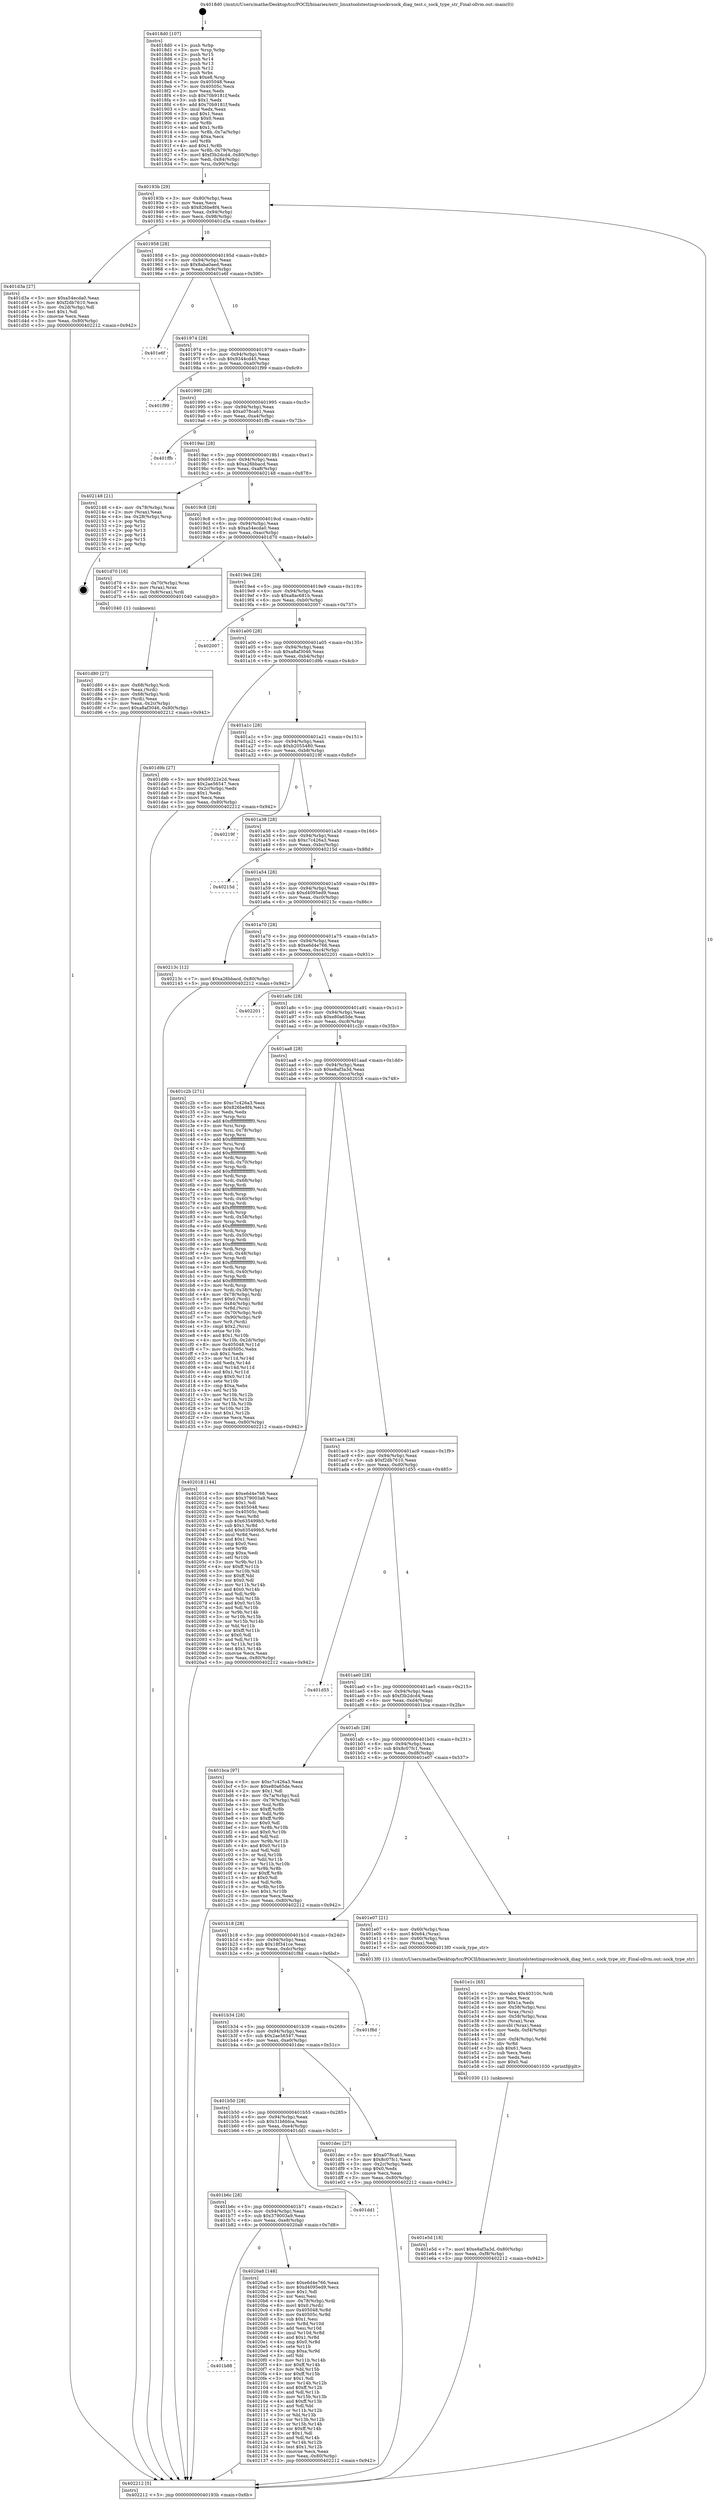digraph "0x4018d0" {
  label = "0x4018d0 (/mnt/c/Users/mathe/Desktop/tcc/POCII/binaries/extr_linuxtoolstestingvsockvsock_diag_test.c_sock_type_str_Final-ollvm.out::main(0))"
  labelloc = "t"
  node[shape=record]

  Entry [label="",width=0.3,height=0.3,shape=circle,fillcolor=black,style=filled]
  "0x40193b" [label="{
     0x40193b [29]\l
     | [instrs]\l
     &nbsp;&nbsp;0x40193b \<+3\>: mov -0x80(%rbp),%eax\l
     &nbsp;&nbsp;0x40193e \<+2\>: mov %eax,%ecx\l
     &nbsp;&nbsp;0x401940 \<+6\>: sub $0x826be8f4,%ecx\l
     &nbsp;&nbsp;0x401946 \<+6\>: mov %eax,-0x94(%rbp)\l
     &nbsp;&nbsp;0x40194c \<+6\>: mov %ecx,-0x98(%rbp)\l
     &nbsp;&nbsp;0x401952 \<+6\>: je 0000000000401d3a \<main+0x46a\>\l
  }"]
  "0x401d3a" [label="{
     0x401d3a [27]\l
     | [instrs]\l
     &nbsp;&nbsp;0x401d3a \<+5\>: mov $0xa54ecda0,%eax\l
     &nbsp;&nbsp;0x401d3f \<+5\>: mov $0xf2db7610,%ecx\l
     &nbsp;&nbsp;0x401d44 \<+3\>: mov -0x2d(%rbp),%dl\l
     &nbsp;&nbsp;0x401d47 \<+3\>: test $0x1,%dl\l
     &nbsp;&nbsp;0x401d4a \<+3\>: cmovne %ecx,%eax\l
     &nbsp;&nbsp;0x401d4d \<+3\>: mov %eax,-0x80(%rbp)\l
     &nbsp;&nbsp;0x401d50 \<+5\>: jmp 0000000000402212 \<main+0x942\>\l
  }"]
  "0x401958" [label="{
     0x401958 [28]\l
     | [instrs]\l
     &nbsp;&nbsp;0x401958 \<+5\>: jmp 000000000040195d \<main+0x8d\>\l
     &nbsp;&nbsp;0x40195d \<+6\>: mov -0x94(%rbp),%eax\l
     &nbsp;&nbsp;0x401963 \<+5\>: sub $0x8aba0aed,%eax\l
     &nbsp;&nbsp;0x401968 \<+6\>: mov %eax,-0x9c(%rbp)\l
     &nbsp;&nbsp;0x40196e \<+6\>: je 0000000000401e6f \<main+0x59f\>\l
  }"]
  Exit [label="",width=0.3,height=0.3,shape=circle,fillcolor=black,style=filled,peripheries=2]
  "0x401e6f" [label="{
     0x401e6f\l
  }", style=dashed]
  "0x401974" [label="{
     0x401974 [28]\l
     | [instrs]\l
     &nbsp;&nbsp;0x401974 \<+5\>: jmp 0000000000401979 \<main+0xa9\>\l
     &nbsp;&nbsp;0x401979 \<+6\>: mov -0x94(%rbp),%eax\l
     &nbsp;&nbsp;0x40197f \<+5\>: sub $0x9344cd45,%eax\l
     &nbsp;&nbsp;0x401984 \<+6\>: mov %eax,-0xa0(%rbp)\l
     &nbsp;&nbsp;0x40198a \<+6\>: je 0000000000401f99 \<main+0x6c9\>\l
  }"]
  "0x401b88" [label="{
     0x401b88\l
  }", style=dashed]
  "0x401f99" [label="{
     0x401f99\l
  }", style=dashed]
  "0x401990" [label="{
     0x401990 [28]\l
     | [instrs]\l
     &nbsp;&nbsp;0x401990 \<+5\>: jmp 0000000000401995 \<main+0xc5\>\l
     &nbsp;&nbsp;0x401995 \<+6\>: mov -0x94(%rbp),%eax\l
     &nbsp;&nbsp;0x40199b \<+5\>: sub $0xa078ca61,%eax\l
     &nbsp;&nbsp;0x4019a0 \<+6\>: mov %eax,-0xa4(%rbp)\l
     &nbsp;&nbsp;0x4019a6 \<+6\>: je 0000000000401ffb \<main+0x72b\>\l
  }"]
  "0x4020a8" [label="{
     0x4020a8 [148]\l
     | [instrs]\l
     &nbsp;&nbsp;0x4020a8 \<+5\>: mov $0xe6d4e766,%eax\l
     &nbsp;&nbsp;0x4020ad \<+5\>: mov $0xd4095ed9,%ecx\l
     &nbsp;&nbsp;0x4020b2 \<+2\>: mov $0x1,%dl\l
     &nbsp;&nbsp;0x4020b4 \<+2\>: xor %esi,%esi\l
     &nbsp;&nbsp;0x4020b6 \<+4\>: mov -0x78(%rbp),%rdi\l
     &nbsp;&nbsp;0x4020ba \<+6\>: movl $0x0,(%rdi)\l
     &nbsp;&nbsp;0x4020c0 \<+8\>: mov 0x405048,%r8d\l
     &nbsp;&nbsp;0x4020c8 \<+8\>: mov 0x40505c,%r9d\l
     &nbsp;&nbsp;0x4020d0 \<+3\>: sub $0x1,%esi\l
     &nbsp;&nbsp;0x4020d3 \<+3\>: mov %r8d,%r10d\l
     &nbsp;&nbsp;0x4020d6 \<+3\>: add %esi,%r10d\l
     &nbsp;&nbsp;0x4020d9 \<+4\>: imul %r10d,%r8d\l
     &nbsp;&nbsp;0x4020dd \<+4\>: and $0x1,%r8d\l
     &nbsp;&nbsp;0x4020e1 \<+4\>: cmp $0x0,%r8d\l
     &nbsp;&nbsp;0x4020e5 \<+4\>: sete %r11b\l
     &nbsp;&nbsp;0x4020e9 \<+4\>: cmp $0xa,%r9d\l
     &nbsp;&nbsp;0x4020ed \<+3\>: setl %bl\l
     &nbsp;&nbsp;0x4020f0 \<+3\>: mov %r11b,%r14b\l
     &nbsp;&nbsp;0x4020f3 \<+4\>: xor $0xff,%r14b\l
     &nbsp;&nbsp;0x4020f7 \<+3\>: mov %bl,%r15b\l
     &nbsp;&nbsp;0x4020fa \<+4\>: xor $0xff,%r15b\l
     &nbsp;&nbsp;0x4020fe \<+3\>: xor $0x1,%dl\l
     &nbsp;&nbsp;0x402101 \<+3\>: mov %r14b,%r12b\l
     &nbsp;&nbsp;0x402104 \<+4\>: and $0xff,%r12b\l
     &nbsp;&nbsp;0x402108 \<+3\>: and %dl,%r11b\l
     &nbsp;&nbsp;0x40210b \<+3\>: mov %r15b,%r13b\l
     &nbsp;&nbsp;0x40210e \<+4\>: and $0xff,%r13b\l
     &nbsp;&nbsp;0x402112 \<+2\>: and %dl,%bl\l
     &nbsp;&nbsp;0x402114 \<+3\>: or %r11b,%r12b\l
     &nbsp;&nbsp;0x402117 \<+3\>: or %bl,%r13b\l
     &nbsp;&nbsp;0x40211a \<+3\>: xor %r13b,%r12b\l
     &nbsp;&nbsp;0x40211d \<+3\>: or %r15b,%r14b\l
     &nbsp;&nbsp;0x402120 \<+4\>: xor $0xff,%r14b\l
     &nbsp;&nbsp;0x402124 \<+3\>: or $0x1,%dl\l
     &nbsp;&nbsp;0x402127 \<+3\>: and %dl,%r14b\l
     &nbsp;&nbsp;0x40212a \<+3\>: or %r14b,%r12b\l
     &nbsp;&nbsp;0x40212d \<+4\>: test $0x1,%r12b\l
     &nbsp;&nbsp;0x402131 \<+3\>: cmovne %ecx,%eax\l
     &nbsp;&nbsp;0x402134 \<+3\>: mov %eax,-0x80(%rbp)\l
     &nbsp;&nbsp;0x402137 \<+5\>: jmp 0000000000402212 \<main+0x942\>\l
  }"]
  "0x401ffb" [label="{
     0x401ffb\l
  }", style=dashed]
  "0x4019ac" [label="{
     0x4019ac [28]\l
     | [instrs]\l
     &nbsp;&nbsp;0x4019ac \<+5\>: jmp 00000000004019b1 \<main+0xe1\>\l
     &nbsp;&nbsp;0x4019b1 \<+6\>: mov -0x94(%rbp),%eax\l
     &nbsp;&nbsp;0x4019b7 \<+5\>: sub $0xa26bbacd,%eax\l
     &nbsp;&nbsp;0x4019bc \<+6\>: mov %eax,-0xa8(%rbp)\l
     &nbsp;&nbsp;0x4019c2 \<+6\>: je 0000000000402148 \<main+0x878\>\l
  }"]
  "0x401b6c" [label="{
     0x401b6c [28]\l
     | [instrs]\l
     &nbsp;&nbsp;0x401b6c \<+5\>: jmp 0000000000401b71 \<main+0x2a1\>\l
     &nbsp;&nbsp;0x401b71 \<+6\>: mov -0x94(%rbp),%eax\l
     &nbsp;&nbsp;0x401b77 \<+5\>: sub $0x379003a9,%eax\l
     &nbsp;&nbsp;0x401b7c \<+6\>: mov %eax,-0xe8(%rbp)\l
     &nbsp;&nbsp;0x401b82 \<+6\>: je 00000000004020a8 \<main+0x7d8\>\l
  }"]
  "0x402148" [label="{
     0x402148 [21]\l
     | [instrs]\l
     &nbsp;&nbsp;0x402148 \<+4\>: mov -0x78(%rbp),%rax\l
     &nbsp;&nbsp;0x40214c \<+2\>: mov (%rax),%eax\l
     &nbsp;&nbsp;0x40214e \<+4\>: lea -0x28(%rbp),%rsp\l
     &nbsp;&nbsp;0x402152 \<+1\>: pop %rbx\l
     &nbsp;&nbsp;0x402153 \<+2\>: pop %r12\l
     &nbsp;&nbsp;0x402155 \<+2\>: pop %r13\l
     &nbsp;&nbsp;0x402157 \<+2\>: pop %r14\l
     &nbsp;&nbsp;0x402159 \<+2\>: pop %r15\l
     &nbsp;&nbsp;0x40215b \<+1\>: pop %rbp\l
     &nbsp;&nbsp;0x40215c \<+1\>: ret\l
  }"]
  "0x4019c8" [label="{
     0x4019c8 [28]\l
     | [instrs]\l
     &nbsp;&nbsp;0x4019c8 \<+5\>: jmp 00000000004019cd \<main+0xfd\>\l
     &nbsp;&nbsp;0x4019cd \<+6\>: mov -0x94(%rbp),%eax\l
     &nbsp;&nbsp;0x4019d3 \<+5\>: sub $0xa54ecda0,%eax\l
     &nbsp;&nbsp;0x4019d8 \<+6\>: mov %eax,-0xac(%rbp)\l
     &nbsp;&nbsp;0x4019de \<+6\>: je 0000000000401d70 \<main+0x4a0\>\l
  }"]
  "0x401dd1" [label="{
     0x401dd1\l
  }", style=dashed]
  "0x401d70" [label="{
     0x401d70 [16]\l
     | [instrs]\l
     &nbsp;&nbsp;0x401d70 \<+4\>: mov -0x70(%rbp),%rax\l
     &nbsp;&nbsp;0x401d74 \<+3\>: mov (%rax),%rax\l
     &nbsp;&nbsp;0x401d77 \<+4\>: mov 0x8(%rax),%rdi\l
     &nbsp;&nbsp;0x401d7b \<+5\>: call 0000000000401040 \<atoi@plt\>\l
     | [calls]\l
     &nbsp;&nbsp;0x401040 \{1\} (unknown)\l
  }"]
  "0x4019e4" [label="{
     0x4019e4 [28]\l
     | [instrs]\l
     &nbsp;&nbsp;0x4019e4 \<+5\>: jmp 00000000004019e9 \<main+0x119\>\l
     &nbsp;&nbsp;0x4019e9 \<+6\>: mov -0x94(%rbp),%eax\l
     &nbsp;&nbsp;0x4019ef \<+5\>: sub $0xa8ac681b,%eax\l
     &nbsp;&nbsp;0x4019f4 \<+6\>: mov %eax,-0xb0(%rbp)\l
     &nbsp;&nbsp;0x4019fa \<+6\>: je 0000000000402007 \<main+0x737\>\l
  }"]
  "0x401e5d" [label="{
     0x401e5d [18]\l
     | [instrs]\l
     &nbsp;&nbsp;0x401e5d \<+7\>: movl $0xe8af3a3d,-0x80(%rbp)\l
     &nbsp;&nbsp;0x401e64 \<+6\>: mov %eax,-0xf8(%rbp)\l
     &nbsp;&nbsp;0x401e6a \<+5\>: jmp 0000000000402212 \<main+0x942\>\l
  }"]
  "0x402007" [label="{
     0x402007\l
  }", style=dashed]
  "0x401a00" [label="{
     0x401a00 [28]\l
     | [instrs]\l
     &nbsp;&nbsp;0x401a00 \<+5\>: jmp 0000000000401a05 \<main+0x135\>\l
     &nbsp;&nbsp;0x401a05 \<+6\>: mov -0x94(%rbp),%eax\l
     &nbsp;&nbsp;0x401a0b \<+5\>: sub $0xa8af3046,%eax\l
     &nbsp;&nbsp;0x401a10 \<+6\>: mov %eax,-0xb4(%rbp)\l
     &nbsp;&nbsp;0x401a16 \<+6\>: je 0000000000401d9b \<main+0x4cb\>\l
  }"]
  "0x401e1c" [label="{
     0x401e1c [65]\l
     | [instrs]\l
     &nbsp;&nbsp;0x401e1c \<+10\>: movabs $0x40310c,%rdi\l
     &nbsp;&nbsp;0x401e26 \<+2\>: xor %ecx,%ecx\l
     &nbsp;&nbsp;0x401e28 \<+5\>: mov $0x1a,%edx\l
     &nbsp;&nbsp;0x401e2d \<+4\>: mov -0x58(%rbp),%rsi\l
     &nbsp;&nbsp;0x401e31 \<+3\>: mov %rax,(%rsi)\l
     &nbsp;&nbsp;0x401e34 \<+4\>: mov -0x58(%rbp),%rax\l
     &nbsp;&nbsp;0x401e38 \<+3\>: mov (%rax),%rax\l
     &nbsp;&nbsp;0x401e3b \<+3\>: movsbl (%rax),%eax\l
     &nbsp;&nbsp;0x401e3e \<+6\>: mov %edx,-0xf4(%rbp)\l
     &nbsp;&nbsp;0x401e44 \<+1\>: cltd\l
     &nbsp;&nbsp;0x401e45 \<+7\>: mov -0xf4(%rbp),%r8d\l
     &nbsp;&nbsp;0x401e4c \<+3\>: idiv %r8d\l
     &nbsp;&nbsp;0x401e4f \<+3\>: sub $0x61,%ecx\l
     &nbsp;&nbsp;0x401e52 \<+2\>: sub %ecx,%edx\l
     &nbsp;&nbsp;0x401e54 \<+2\>: mov %edx,%esi\l
     &nbsp;&nbsp;0x401e56 \<+2\>: mov $0x0,%al\l
     &nbsp;&nbsp;0x401e58 \<+5\>: call 0000000000401030 \<printf@plt\>\l
     | [calls]\l
     &nbsp;&nbsp;0x401030 \{1\} (unknown)\l
  }"]
  "0x401d9b" [label="{
     0x401d9b [27]\l
     | [instrs]\l
     &nbsp;&nbsp;0x401d9b \<+5\>: mov $0x69322e2d,%eax\l
     &nbsp;&nbsp;0x401da0 \<+5\>: mov $0x2ae56547,%ecx\l
     &nbsp;&nbsp;0x401da5 \<+3\>: mov -0x2c(%rbp),%edx\l
     &nbsp;&nbsp;0x401da8 \<+3\>: cmp $0x1,%edx\l
     &nbsp;&nbsp;0x401dab \<+3\>: cmovl %ecx,%eax\l
     &nbsp;&nbsp;0x401dae \<+3\>: mov %eax,-0x80(%rbp)\l
     &nbsp;&nbsp;0x401db1 \<+5\>: jmp 0000000000402212 \<main+0x942\>\l
  }"]
  "0x401a1c" [label="{
     0x401a1c [28]\l
     | [instrs]\l
     &nbsp;&nbsp;0x401a1c \<+5\>: jmp 0000000000401a21 \<main+0x151\>\l
     &nbsp;&nbsp;0x401a21 \<+6\>: mov -0x94(%rbp),%eax\l
     &nbsp;&nbsp;0x401a27 \<+5\>: sub $0xb2055480,%eax\l
     &nbsp;&nbsp;0x401a2c \<+6\>: mov %eax,-0xb8(%rbp)\l
     &nbsp;&nbsp;0x401a32 \<+6\>: je 000000000040219f \<main+0x8cf\>\l
  }"]
  "0x401b50" [label="{
     0x401b50 [28]\l
     | [instrs]\l
     &nbsp;&nbsp;0x401b50 \<+5\>: jmp 0000000000401b55 \<main+0x285\>\l
     &nbsp;&nbsp;0x401b55 \<+6\>: mov -0x94(%rbp),%eax\l
     &nbsp;&nbsp;0x401b5b \<+5\>: sub $0x31bfddca,%eax\l
     &nbsp;&nbsp;0x401b60 \<+6\>: mov %eax,-0xe4(%rbp)\l
     &nbsp;&nbsp;0x401b66 \<+6\>: je 0000000000401dd1 \<main+0x501\>\l
  }"]
  "0x40219f" [label="{
     0x40219f\l
  }", style=dashed]
  "0x401a38" [label="{
     0x401a38 [28]\l
     | [instrs]\l
     &nbsp;&nbsp;0x401a38 \<+5\>: jmp 0000000000401a3d \<main+0x16d\>\l
     &nbsp;&nbsp;0x401a3d \<+6\>: mov -0x94(%rbp),%eax\l
     &nbsp;&nbsp;0x401a43 \<+5\>: sub $0xc7c426a3,%eax\l
     &nbsp;&nbsp;0x401a48 \<+6\>: mov %eax,-0xbc(%rbp)\l
     &nbsp;&nbsp;0x401a4e \<+6\>: je 000000000040215d \<main+0x88d\>\l
  }"]
  "0x401dec" [label="{
     0x401dec [27]\l
     | [instrs]\l
     &nbsp;&nbsp;0x401dec \<+5\>: mov $0xa078ca61,%eax\l
     &nbsp;&nbsp;0x401df1 \<+5\>: mov $0x8c07fc1,%ecx\l
     &nbsp;&nbsp;0x401df6 \<+3\>: mov -0x2c(%rbp),%edx\l
     &nbsp;&nbsp;0x401df9 \<+3\>: cmp $0x0,%edx\l
     &nbsp;&nbsp;0x401dfc \<+3\>: cmove %ecx,%eax\l
     &nbsp;&nbsp;0x401dff \<+3\>: mov %eax,-0x80(%rbp)\l
     &nbsp;&nbsp;0x401e02 \<+5\>: jmp 0000000000402212 \<main+0x942\>\l
  }"]
  "0x40215d" [label="{
     0x40215d\l
  }", style=dashed]
  "0x401a54" [label="{
     0x401a54 [28]\l
     | [instrs]\l
     &nbsp;&nbsp;0x401a54 \<+5\>: jmp 0000000000401a59 \<main+0x189\>\l
     &nbsp;&nbsp;0x401a59 \<+6\>: mov -0x94(%rbp),%eax\l
     &nbsp;&nbsp;0x401a5f \<+5\>: sub $0xd4095ed9,%eax\l
     &nbsp;&nbsp;0x401a64 \<+6\>: mov %eax,-0xc0(%rbp)\l
     &nbsp;&nbsp;0x401a6a \<+6\>: je 000000000040213c \<main+0x86c\>\l
  }"]
  "0x401b34" [label="{
     0x401b34 [28]\l
     | [instrs]\l
     &nbsp;&nbsp;0x401b34 \<+5\>: jmp 0000000000401b39 \<main+0x269\>\l
     &nbsp;&nbsp;0x401b39 \<+6\>: mov -0x94(%rbp),%eax\l
     &nbsp;&nbsp;0x401b3f \<+5\>: sub $0x2ae56547,%eax\l
     &nbsp;&nbsp;0x401b44 \<+6\>: mov %eax,-0xe0(%rbp)\l
     &nbsp;&nbsp;0x401b4a \<+6\>: je 0000000000401dec \<main+0x51c\>\l
  }"]
  "0x40213c" [label="{
     0x40213c [12]\l
     | [instrs]\l
     &nbsp;&nbsp;0x40213c \<+7\>: movl $0xa26bbacd,-0x80(%rbp)\l
     &nbsp;&nbsp;0x402143 \<+5\>: jmp 0000000000402212 \<main+0x942\>\l
  }"]
  "0x401a70" [label="{
     0x401a70 [28]\l
     | [instrs]\l
     &nbsp;&nbsp;0x401a70 \<+5\>: jmp 0000000000401a75 \<main+0x1a5\>\l
     &nbsp;&nbsp;0x401a75 \<+6\>: mov -0x94(%rbp),%eax\l
     &nbsp;&nbsp;0x401a7b \<+5\>: sub $0xe6d4e766,%eax\l
     &nbsp;&nbsp;0x401a80 \<+6\>: mov %eax,-0xc4(%rbp)\l
     &nbsp;&nbsp;0x401a86 \<+6\>: je 0000000000402201 \<main+0x931\>\l
  }"]
  "0x401f8d" [label="{
     0x401f8d\l
  }", style=dashed]
  "0x402201" [label="{
     0x402201\l
  }", style=dashed]
  "0x401a8c" [label="{
     0x401a8c [28]\l
     | [instrs]\l
     &nbsp;&nbsp;0x401a8c \<+5\>: jmp 0000000000401a91 \<main+0x1c1\>\l
     &nbsp;&nbsp;0x401a91 \<+6\>: mov -0x94(%rbp),%eax\l
     &nbsp;&nbsp;0x401a97 \<+5\>: sub $0xe80a65de,%eax\l
     &nbsp;&nbsp;0x401a9c \<+6\>: mov %eax,-0xc8(%rbp)\l
     &nbsp;&nbsp;0x401aa2 \<+6\>: je 0000000000401c2b \<main+0x35b\>\l
  }"]
  "0x401b18" [label="{
     0x401b18 [28]\l
     | [instrs]\l
     &nbsp;&nbsp;0x401b18 \<+5\>: jmp 0000000000401b1d \<main+0x24d\>\l
     &nbsp;&nbsp;0x401b1d \<+6\>: mov -0x94(%rbp),%eax\l
     &nbsp;&nbsp;0x401b23 \<+5\>: sub $0x18f341ce,%eax\l
     &nbsp;&nbsp;0x401b28 \<+6\>: mov %eax,-0xdc(%rbp)\l
     &nbsp;&nbsp;0x401b2e \<+6\>: je 0000000000401f8d \<main+0x6bd\>\l
  }"]
  "0x401c2b" [label="{
     0x401c2b [271]\l
     | [instrs]\l
     &nbsp;&nbsp;0x401c2b \<+5\>: mov $0xc7c426a3,%eax\l
     &nbsp;&nbsp;0x401c30 \<+5\>: mov $0x826be8f4,%ecx\l
     &nbsp;&nbsp;0x401c35 \<+2\>: xor %edx,%edx\l
     &nbsp;&nbsp;0x401c37 \<+3\>: mov %rsp,%rsi\l
     &nbsp;&nbsp;0x401c3a \<+4\>: add $0xfffffffffffffff0,%rsi\l
     &nbsp;&nbsp;0x401c3e \<+3\>: mov %rsi,%rsp\l
     &nbsp;&nbsp;0x401c41 \<+4\>: mov %rsi,-0x78(%rbp)\l
     &nbsp;&nbsp;0x401c45 \<+3\>: mov %rsp,%rsi\l
     &nbsp;&nbsp;0x401c48 \<+4\>: add $0xfffffffffffffff0,%rsi\l
     &nbsp;&nbsp;0x401c4c \<+3\>: mov %rsi,%rsp\l
     &nbsp;&nbsp;0x401c4f \<+3\>: mov %rsp,%rdi\l
     &nbsp;&nbsp;0x401c52 \<+4\>: add $0xfffffffffffffff0,%rdi\l
     &nbsp;&nbsp;0x401c56 \<+3\>: mov %rdi,%rsp\l
     &nbsp;&nbsp;0x401c59 \<+4\>: mov %rdi,-0x70(%rbp)\l
     &nbsp;&nbsp;0x401c5d \<+3\>: mov %rsp,%rdi\l
     &nbsp;&nbsp;0x401c60 \<+4\>: add $0xfffffffffffffff0,%rdi\l
     &nbsp;&nbsp;0x401c64 \<+3\>: mov %rdi,%rsp\l
     &nbsp;&nbsp;0x401c67 \<+4\>: mov %rdi,-0x68(%rbp)\l
     &nbsp;&nbsp;0x401c6b \<+3\>: mov %rsp,%rdi\l
     &nbsp;&nbsp;0x401c6e \<+4\>: add $0xfffffffffffffff0,%rdi\l
     &nbsp;&nbsp;0x401c72 \<+3\>: mov %rdi,%rsp\l
     &nbsp;&nbsp;0x401c75 \<+4\>: mov %rdi,-0x60(%rbp)\l
     &nbsp;&nbsp;0x401c79 \<+3\>: mov %rsp,%rdi\l
     &nbsp;&nbsp;0x401c7c \<+4\>: add $0xfffffffffffffff0,%rdi\l
     &nbsp;&nbsp;0x401c80 \<+3\>: mov %rdi,%rsp\l
     &nbsp;&nbsp;0x401c83 \<+4\>: mov %rdi,-0x58(%rbp)\l
     &nbsp;&nbsp;0x401c87 \<+3\>: mov %rsp,%rdi\l
     &nbsp;&nbsp;0x401c8a \<+4\>: add $0xfffffffffffffff0,%rdi\l
     &nbsp;&nbsp;0x401c8e \<+3\>: mov %rdi,%rsp\l
     &nbsp;&nbsp;0x401c91 \<+4\>: mov %rdi,-0x50(%rbp)\l
     &nbsp;&nbsp;0x401c95 \<+3\>: mov %rsp,%rdi\l
     &nbsp;&nbsp;0x401c98 \<+4\>: add $0xfffffffffffffff0,%rdi\l
     &nbsp;&nbsp;0x401c9c \<+3\>: mov %rdi,%rsp\l
     &nbsp;&nbsp;0x401c9f \<+4\>: mov %rdi,-0x48(%rbp)\l
     &nbsp;&nbsp;0x401ca3 \<+3\>: mov %rsp,%rdi\l
     &nbsp;&nbsp;0x401ca6 \<+4\>: add $0xfffffffffffffff0,%rdi\l
     &nbsp;&nbsp;0x401caa \<+3\>: mov %rdi,%rsp\l
     &nbsp;&nbsp;0x401cad \<+4\>: mov %rdi,-0x40(%rbp)\l
     &nbsp;&nbsp;0x401cb1 \<+3\>: mov %rsp,%rdi\l
     &nbsp;&nbsp;0x401cb4 \<+4\>: add $0xfffffffffffffff0,%rdi\l
     &nbsp;&nbsp;0x401cb8 \<+3\>: mov %rdi,%rsp\l
     &nbsp;&nbsp;0x401cbb \<+4\>: mov %rdi,-0x38(%rbp)\l
     &nbsp;&nbsp;0x401cbf \<+4\>: mov -0x78(%rbp),%rdi\l
     &nbsp;&nbsp;0x401cc3 \<+6\>: movl $0x0,(%rdi)\l
     &nbsp;&nbsp;0x401cc9 \<+7\>: mov -0x84(%rbp),%r8d\l
     &nbsp;&nbsp;0x401cd0 \<+3\>: mov %r8d,(%rsi)\l
     &nbsp;&nbsp;0x401cd3 \<+4\>: mov -0x70(%rbp),%rdi\l
     &nbsp;&nbsp;0x401cd7 \<+7\>: mov -0x90(%rbp),%r9\l
     &nbsp;&nbsp;0x401cde \<+3\>: mov %r9,(%rdi)\l
     &nbsp;&nbsp;0x401ce1 \<+3\>: cmpl $0x2,(%rsi)\l
     &nbsp;&nbsp;0x401ce4 \<+4\>: setne %r10b\l
     &nbsp;&nbsp;0x401ce8 \<+4\>: and $0x1,%r10b\l
     &nbsp;&nbsp;0x401cec \<+4\>: mov %r10b,-0x2d(%rbp)\l
     &nbsp;&nbsp;0x401cf0 \<+8\>: mov 0x405048,%r11d\l
     &nbsp;&nbsp;0x401cf8 \<+7\>: mov 0x40505c,%ebx\l
     &nbsp;&nbsp;0x401cff \<+3\>: sub $0x1,%edx\l
     &nbsp;&nbsp;0x401d02 \<+3\>: mov %r11d,%r14d\l
     &nbsp;&nbsp;0x401d05 \<+3\>: add %edx,%r14d\l
     &nbsp;&nbsp;0x401d08 \<+4\>: imul %r14d,%r11d\l
     &nbsp;&nbsp;0x401d0c \<+4\>: and $0x1,%r11d\l
     &nbsp;&nbsp;0x401d10 \<+4\>: cmp $0x0,%r11d\l
     &nbsp;&nbsp;0x401d14 \<+4\>: sete %r10b\l
     &nbsp;&nbsp;0x401d18 \<+3\>: cmp $0xa,%ebx\l
     &nbsp;&nbsp;0x401d1b \<+4\>: setl %r15b\l
     &nbsp;&nbsp;0x401d1f \<+3\>: mov %r10b,%r12b\l
     &nbsp;&nbsp;0x401d22 \<+3\>: and %r15b,%r12b\l
     &nbsp;&nbsp;0x401d25 \<+3\>: xor %r15b,%r10b\l
     &nbsp;&nbsp;0x401d28 \<+3\>: or %r10b,%r12b\l
     &nbsp;&nbsp;0x401d2b \<+4\>: test $0x1,%r12b\l
     &nbsp;&nbsp;0x401d2f \<+3\>: cmovne %ecx,%eax\l
     &nbsp;&nbsp;0x401d32 \<+3\>: mov %eax,-0x80(%rbp)\l
     &nbsp;&nbsp;0x401d35 \<+5\>: jmp 0000000000402212 \<main+0x942\>\l
  }"]
  "0x401aa8" [label="{
     0x401aa8 [28]\l
     | [instrs]\l
     &nbsp;&nbsp;0x401aa8 \<+5\>: jmp 0000000000401aad \<main+0x1dd\>\l
     &nbsp;&nbsp;0x401aad \<+6\>: mov -0x94(%rbp),%eax\l
     &nbsp;&nbsp;0x401ab3 \<+5\>: sub $0xe8af3a3d,%eax\l
     &nbsp;&nbsp;0x401ab8 \<+6\>: mov %eax,-0xcc(%rbp)\l
     &nbsp;&nbsp;0x401abe \<+6\>: je 0000000000402018 \<main+0x748\>\l
  }"]
  "0x401e07" [label="{
     0x401e07 [21]\l
     | [instrs]\l
     &nbsp;&nbsp;0x401e07 \<+4\>: mov -0x60(%rbp),%rax\l
     &nbsp;&nbsp;0x401e0b \<+6\>: movl $0x64,(%rax)\l
     &nbsp;&nbsp;0x401e11 \<+4\>: mov -0x60(%rbp),%rax\l
     &nbsp;&nbsp;0x401e15 \<+2\>: mov (%rax),%edi\l
     &nbsp;&nbsp;0x401e17 \<+5\>: call 00000000004013f0 \<sock_type_str\>\l
     | [calls]\l
     &nbsp;&nbsp;0x4013f0 \{1\} (/mnt/c/Users/mathe/Desktop/tcc/POCII/binaries/extr_linuxtoolstestingvsockvsock_diag_test.c_sock_type_str_Final-ollvm.out::sock_type_str)\l
  }"]
  "0x402018" [label="{
     0x402018 [144]\l
     | [instrs]\l
     &nbsp;&nbsp;0x402018 \<+5\>: mov $0xe6d4e766,%eax\l
     &nbsp;&nbsp;0x40201d \<+5\>: mov $0x379003a9,%ecx\l
     &nbsp;&nbsp;0x402022 \<+2\>: mov $0x1,%dl\l
     &nbsp;&nbsp;0x402024 \<+7\>: mov 0x405048,%esi\l
     &nbsp;&nbsp;0x40202b \<+7\>: mov 0x40505c,%edi\l
     &nbsp;&nbsp;0x402032 \<+3\>: mov %esi,%r8d\l
     &nbsp;&nbsp;0x402035 \<+7\>: sub $0x635499b5,%r8d\l
     &nbsp;&nbsp;0x40203c \<+4\>: sub $0x1,%r8d\l
     &nbsp;&nbsp;0x402040 \<+7\>: add $0x635499b5,%r8d\l
     &nbsp;&nbsp;0x402047 \<+4\>: imul %r8d,%esi\l
     &nbsp;&nbsp;0x40204b \<+3\>: and $0x1,%esi\l
     &nbsp;&nbsp;0x40204e \<+3\>: cmp $0x0,%esi\l
     &nbsp;&nbsp;0x402051 \<+4\>: sete %r9b\l
     &nbsp;&nbsp;0x402055 \<+3\>: cmp $0xa,%edi\l
     &nbsp;&nbsp;0x402058 \<+4\>: setl %r10b\l
     &nbsp;&nbsp;0x40205c \<+3\>: mov %r9b,%r11b\l
     &nbsp;&nbsp;0x40205f \<+4\>: xor $0xff,%r11b\l
     &nbsp;&nbsp;0x402063 \<+3\>: mov %r10b,%bl\l
     &nbsp;&nbsp;0x402066 \<+3\>: xor $0xff,%bl\l
     &nbsp;&nbsp;0x402069 \<+3\>: xor $0x0,%dl\l
     &nbsp;&nbsp;0x40206c \<+3\>: mov %r11b,%r14b\l
     &nbsp;&nbsp;0x40206f \<+4\>: and $0x0,%r14b\l
     &nbsp;&nbsp;0x402073 \<+3\>: and %dl,%r9b\l
     &nbsp;&nbsp;0x402076 \<+3\>: mov %bl,%r15b\l
     &nbsp;&nbsp;0x402079 \<+4\>: and $0x0,%r15b\l
     &nbsp;&nbsp;0x40207d \<+3\>: and %dl,%r10b\l
     &nbsp;&nbsp;0x402080 \<+3\>: or %r9b,%r14b\l
     &nbsp;&nbsp;0x402083 \<+3\>: or %r10b,%r15b\l
     &nbsp;&nbsp;0x402086 \<+3\>: xor %r15b,%r14b\l
     &nbsp;&nbsp;0x402089 \<+3\>: or %bl,%r11b\l
     &nbsp;&nbsp;0x40208c \<+4\>: xor $0xff,%r11b\l
     &nbsp;&nbsp;0x402090 \<+3\>: or $0x0,%dl\l
     &nbsp;&nbsp;0x402093 \<+3\>: and %dl,%r11b\l
     &nbsp;&nbsp;0x402096 \<+3\>: or %r11b,%r14b\l
     &nbsp;&nbsp;0x402099 \<+4\>: test $0x1,%r14b\l
     &nbsp;&nbsp;0x40209d \<+3\>: cmovne %ecx,%eax\l
     &nbsp;&nbsp;0x4020a0 \<+3\>: mov %eax,-0x80(%rbp)\l
     &nbsp;&nbsp;0x4020a3 \<+5\>: jmp 0000000000402212 \<main+0x942\>\l
  }"]
  "0x401ac4" [label="{
     0x401ac4 [28]\l
     | [instrs]\l
     &nbsp;&nbsp;0x401ac4 \<+5\>: jmp 0000000000401ac9 \<main+0x1f9\>\l
     &nbsp;&nbsp;0x401ac9 \<+6\>: mov -0x94(%rbp),%eax\l
     &nbsp;&nbsp;0x401acf \<+5\>: sub $0xf2db7610,%eax\l
     &nbsp;&nbsp;0x401ad4 \<+6\>: mov %eax,-0xd0(%rbp)\l
     &nbsp;&nbsp;0x401ada \<+6\>: je 0000000000401d55 \<main+0x485\>\l
  }"]
  "0x401d80" [label="{
     0x401d80 [27]\l
     | [instrs]\l
     &nbsp;&nbsp;0x401d80 \<+4\>: mov -0x68(%rbp),%rdi\l
     &nbsp;&nbsp;0x401d84 \<+2\>: mov %eax,(%rdi)\l
     &nbsp;&nbsp;0x401d86 \<+4\>: mov -0x68(%rbp),%rdi\l
     &nbsp;&nbsp;0x401d8a \<+2\>: mov (%rdi),%eax\l
     &nbsp;&nbsp;0x401d8c \<+3\>: mov %eax,-0x2c(%rbp)\l
     &nbsp;&nbsp;0x401d8f \<+7\>: movl $0xa8af3046,-0x80(%rbp)\l
     &nbsp;&nbsp;0x401d96 \<+5\>: jmp 0000000000402212 \<main+0x942\>\l
  }"]
  "0x401d55" [label="{
     0x401d55\l
  }", style=dashed]
  "0x401ae0" [label="{
     0x401ae0 [28]\l
     | [instrs]\l
     &nbsp;&nbsp;0x401ae0 \<+5\>: jmp 0000000000401ae5 \<main+0x215\>\l
     &nbsp;&nbsp;0x401ae5 \<+6\>: mov -0x94(%rbp),%eax\l
     &nbsp;&nbsp;0x401aeb \<+5\>: sub $0xf3b2dcd4,%eax\l
     &nbsp;&nbsp;0x401af0 \<+6\>: mov %eax,-0xd4(%rbp)\l
     &nbsp;&nbsp;0x401af6 \<+6\>: je 0000000000401bca \<main+0x2fa\>\l
  }"]
  "0x4018d0" [label="{
     0x4018d0 [107]\l
     | [instrs]\l
     &nbsp;&nbsp;0x4018d0 \<+1\>: push %rbp\l
     &nbsp;&nbsp;0x4018d1 \<+3\>: mov %rsp,%rbp\l
     &nbsp;&nbsp;0x4018d4 \<+2\>: push %r15\l
     &nbsp;&nbsp;0x4018d6 \<+2\>: push %r14\l
     &nbsp;&nbsp;0x4018d8 \<+2\>: push %r13\l
     &nbsp;&nbsp;0x4018da \<+2\>: push %r12\l
     &nbsp;&nbsp;0x4018dc \<+1\>: push %rbx\l
     &nbsp;&nbsp;0x4018dd \<+7\>: sub $0xe8,%rsp\l
     &nbsp;&nbsp;0x4018e4 \<+7\>: mov 0x405048,%eax\l
     &nbsp;&nbsp;0x4018eb \<+7\>: mov 0x40505c,%ecx\l
     &nbsp;&nbsp;0x4018f2 \<+2\>: mov %eax,%edx\l
     &nbsp;&nbsp;0x4018f4 \<+6\>: sub $0x70b9181f,%edx\l
     &nbsp;&nbsp;0x4018fa \<+3\>: sub $0x1,%edx\l
     &nbsp;&nbsp;0x4018fd \<+6\>: add $0x70b9181f,%edx\l
     &nbsp;&nbsp;0x401903 \<+3\>: imul %edx,%eax\l
     &nbsp;&nbsp;0x401906 \<+3\>: and $0x1,%eax\l
     &nbsp;&nbsp;0x401909 \<+3\>: cmp $0x0,%eax\l
     &nbsp;&nbsp;0x40190c \<+4\>: sete %r8b\l
     &nbsp;&nbsp;0x401910 \<+4\>: and $0x1,%r8b\l
     &nbsp;&nbsp;0x401914 \<+4\>: mov %r8b,-0x7a(%rbp)\l
     &nbsp;&nbsp;0x401918 \<+3\>: cmp $0xa,%ecx\l
     &nbsp;&nbsp;0x40191b \<+4\>: setl %r8b\l
     &nbsp;&nbsp;0x40191f \<+4\>: and $0x1,%r8b\l
     &nbsp;&nbsp;0x401923 \<+4\>: mov %r8b,-0x79(%rbp)\l
     &nbsp;&nbsp;0x401927 \<+7\>: movl $0xf3b2dcd4,-0x80(%rbp)\l
     &nbsp;&nbsp;0x40192e \<+6\>: mov %edi,-0x84(%rbp)\l
     &nbsp;&nbsp;0x401934 \<+7\>: mov %rsi,-0x90(%rbp)\l
  }"]
  "0x401bca" [label="{
     0x401bca [97]\l
     | [instrs]\l
     &nbsp;&nbsp;0x401bca \<+5\>: mov $0xc7c426a3,%eax\l
     &nbsp;&nbsp;0x401bcf \<+5\>: mov $0xe80a65de,%ecx\l
     &nbsp;&nbsp;0x401bd4 \<+2\>: mov $0x1,%dl\l
     &nbsp;&nbsp;0x401bd6 \<+4\>: mov -0x7a(%rbp),%sil\l
     &nbsp;&nbsp;0x401bda \<+4\>: mov -0x79(%rbp),%dil\l
     &nbsp;&nbsp;0x401bde \<+3\>: mov %sil,%r8b\l
     &nbsp;&nbsp;0x401be1 \<+4\>: xor $0xff,%r8b\l
     &nbsp;&nbsp;0x401be5 \<+3\>: mov %dil,%r9b\l
     &nbsp;&nbsp;0x401be8 \<+4\>: xor $0xff,%r9b\l
     &nbsp;&nbsp;0x401bec \<+3\>: xor $0x0,%dl\l
     &nbsp;&nbsp;0x401bef \<+3\>: mov %r8b,%r10b\l
     &nbsp;&nbsp;0x401bf2 \<+4\>: and $0x0,%r10b\l
     &nbsp;&nbsp;0x401bf6 \<+3\>: and %dl,%sil\l
     &nbsp;&nbsp;0x401bf9 \<+3\>: mov %r9b,%r11b\l
     &nbsp;&nbsp;0x401bfc \<+4\>: and $0x0,%r11b\l
     &nbsp;&nbsp;0x401c00 \<+3\>: and %dl,%dil\l
     &nbsp;&nbsp;0x401c03 \<+3\>: or %sil,%r10b\l
     &nbsp;&nbsp;0x401c06 \<+3\>: or %dil,%r11b\l
     &nbsp;&nbsp;0x401c09 \<+3\>: xor %r11b,%r10b\l
     &nbsp;&nbsp;0x401c0c \<+3\>: or %r9b,%r8b\l
     &nbsp;&nbsp;0x401c0f \<+4\>: xor $0xff,%r8b\l
     &nbsp;&nbsp;0x401c13 \<+3\>: or $0x0,%dl\l
     &nbsp;&nbsp;0x401c16 \<+3\>: and %dl,%r8b\l
     &nbsp;&nbsp;0x401c19 \<+3\>: or %r8b,%r10b\l
     &nbsp;&nbsp;0x401c1c \<+4\>: test $0x1,%r10b\l
     &nbsp;&nbsp;0x401c20 \<+3\>: cmovne %ecx,%eax\l
     &nbsp;&nbsp;0x401c23 \<+3\>: mov %eax,-0x80(%rbp)\l
     &nbsp;&nbsp;0x401c26 \<+5\>: jmp 0000000000402212 \<main+0x942\>\l
  }"]
  "0x401afc" [label="{
     0x401afc [28]\l
     | [instrs]\l
     &nbsp;&nbsp;0x401afc \<+5\>: jmp 0000000000401b01 \<main+0x231\>\l
     &nbsp;&nbsp;0x401b01 \<+6\>: mov -0x94(%rbp),%eax\l
     &nbsp;&nbsp;0x401b07 \<+5\>: sub $0x8c07fc1,%eax\l
     &nbsp;&nbsp;0x401b0c \<+6\>: mov %eax,-0xd8(%rbp)\l
     &nbsp;&nbsp;0x401b12 \<+6\>: je 0000000000401e07 \<main+0x537\>\l
  }"]
  "0x402212" [label="{
     0x402212 [5]\l
     | [instrs]\l
     &nbsp;&nbsp;0x402212 \<+5\>: jmp 000000000040193b \<main+0x6b\>\l
  }"]
  Entry -> "0x4018d0" [label=" 1"]
  "0x40193b" -> "0x401d3a" [label=" 1"]
  "0x40193b" -> "0x401958" [label=" 10"]
  "0x402148" -> Exit [label=" 1"]
  "0x401958" -> "0x401e6f" [label=" 0"]
  "0x401958" -> "0x401974" [label=" 10"]
  "0x40213c" -> "0x402212" [label=" 1"]
  "0x401974" -> "0x401f99" [label=" 0"]
  "0x401974" -> "0x401990" [label=" 10"]
  "0x4020a8" -> "0x402212" [label=" 1"]
  "0x401990" -> "0x401ffb" [label=" 0"]
  "0x401990" -> "0x4019ac" [label=" 10"]
  "0x401b6c" -> "0x401b88" [label=" 0"]
  "0x4019ac" -> "0x402148" [label=" 1"]
  "0x4019ac" -> "0x4019c8" [label=" 9"]
  "0x401b6c" -> "0x4020a8" [label=" 1"]
  "0x4019c8" -> "0x401d70" [label=" 1"]
  "0x4019c8" -> "0x4019e4" [label=" 8"]
  "0x401b50" -> "0x401b6c" [label=" 1"]
  "0x4019e4" -> "0x402007" [label=" 0"]
  "0x4019e4" -> "0x401a00" [label=" 8"]
  "0x401b50" -> "0x401dd1" [label=" 0"]
  "0x401a00" -> "0x401d9b" [label=" 1"]
  "0x401a00" -> "0x401a1c" [label=" 7"]
  "0x402018" -> "0x402212" [label=" 1"]
  "0x401a1c" -> "0x40219f" [label=" 0"]
  "0x401a1c" -> "0x401a38" [label=" 7"]
  "0x401e5d" -> "0x402212" [label=" 1"]
  "0x401a38" -> "0x40215d" [label=" 0"]
  "0x401a38" -> "0x401a54" [label=" 7"]
  "0x401e1c" -> "0x401e5d" [label=" 1"]
  "0x401a54" -> "0x40213c" [label=" 1"]
  "0x401a54" -> "0x401a70" [label=" 6"]
  "0x401dec" -> "0x402212" [label=" 1"]
  "0x401a70" -> "0x402201" [label=" 0"]
  "0x401a70" -> "0x401a8c" [label=" 6"]
  "0x401b34" -> "0x401b50" [label=" 1"]
  "0x401a8c" -> "0x401c2b" [label=" 1"]
  "0x401a8c" -> "0x401aa8" [label=" 5"]
  "0x401e07" -> "0x401e1c" [label=" 1"]
  "0x401aa8" -> "0x402018" [label=" 1"]
  "0x401aa8" -> "0x401ac4" [label=" 4"]
  "0x401b18" -> "0x401b34" [label=" 2"]
  "0x401ac4" -> "0x401d55" [label=" 0"]
  "0x401ac4" -> "0x401ae0" [label=" 4"]
  "0x401b34" -> "0x401dec" [label=" 1"]
  "0x401ae0" -> "0x401bca" [label=" 1"]
  "0x401ae0" -> "0x401afc" [label=" 3"]
  "0x401bca" -> "0x402212" [label=" 1"]
  "0x4018d0" -> "0x40193b" [label=" 1"]
  "0x402212" -> "0x40193b" [label=" 10"]
  "0x401afc" -> "0x401b18" [label=" 2"]
  "0x401c2b" -> "0x402212" [label=" 1"]
  "0x401d3a" -> "0x402212" [label=" 1"]
  "0x401d70" -> "0x401d80" [label=" 1"]
  "0x401d80" -> "0x402212" [label=" 1"]
  "0x401d9b" -> "0x402212" [label=" 1"]
  "0x401b18" -> "0x401f8d" [label=" 0"]
  "0x401afc" -> "0x401e07" [label=" 1"]
}
